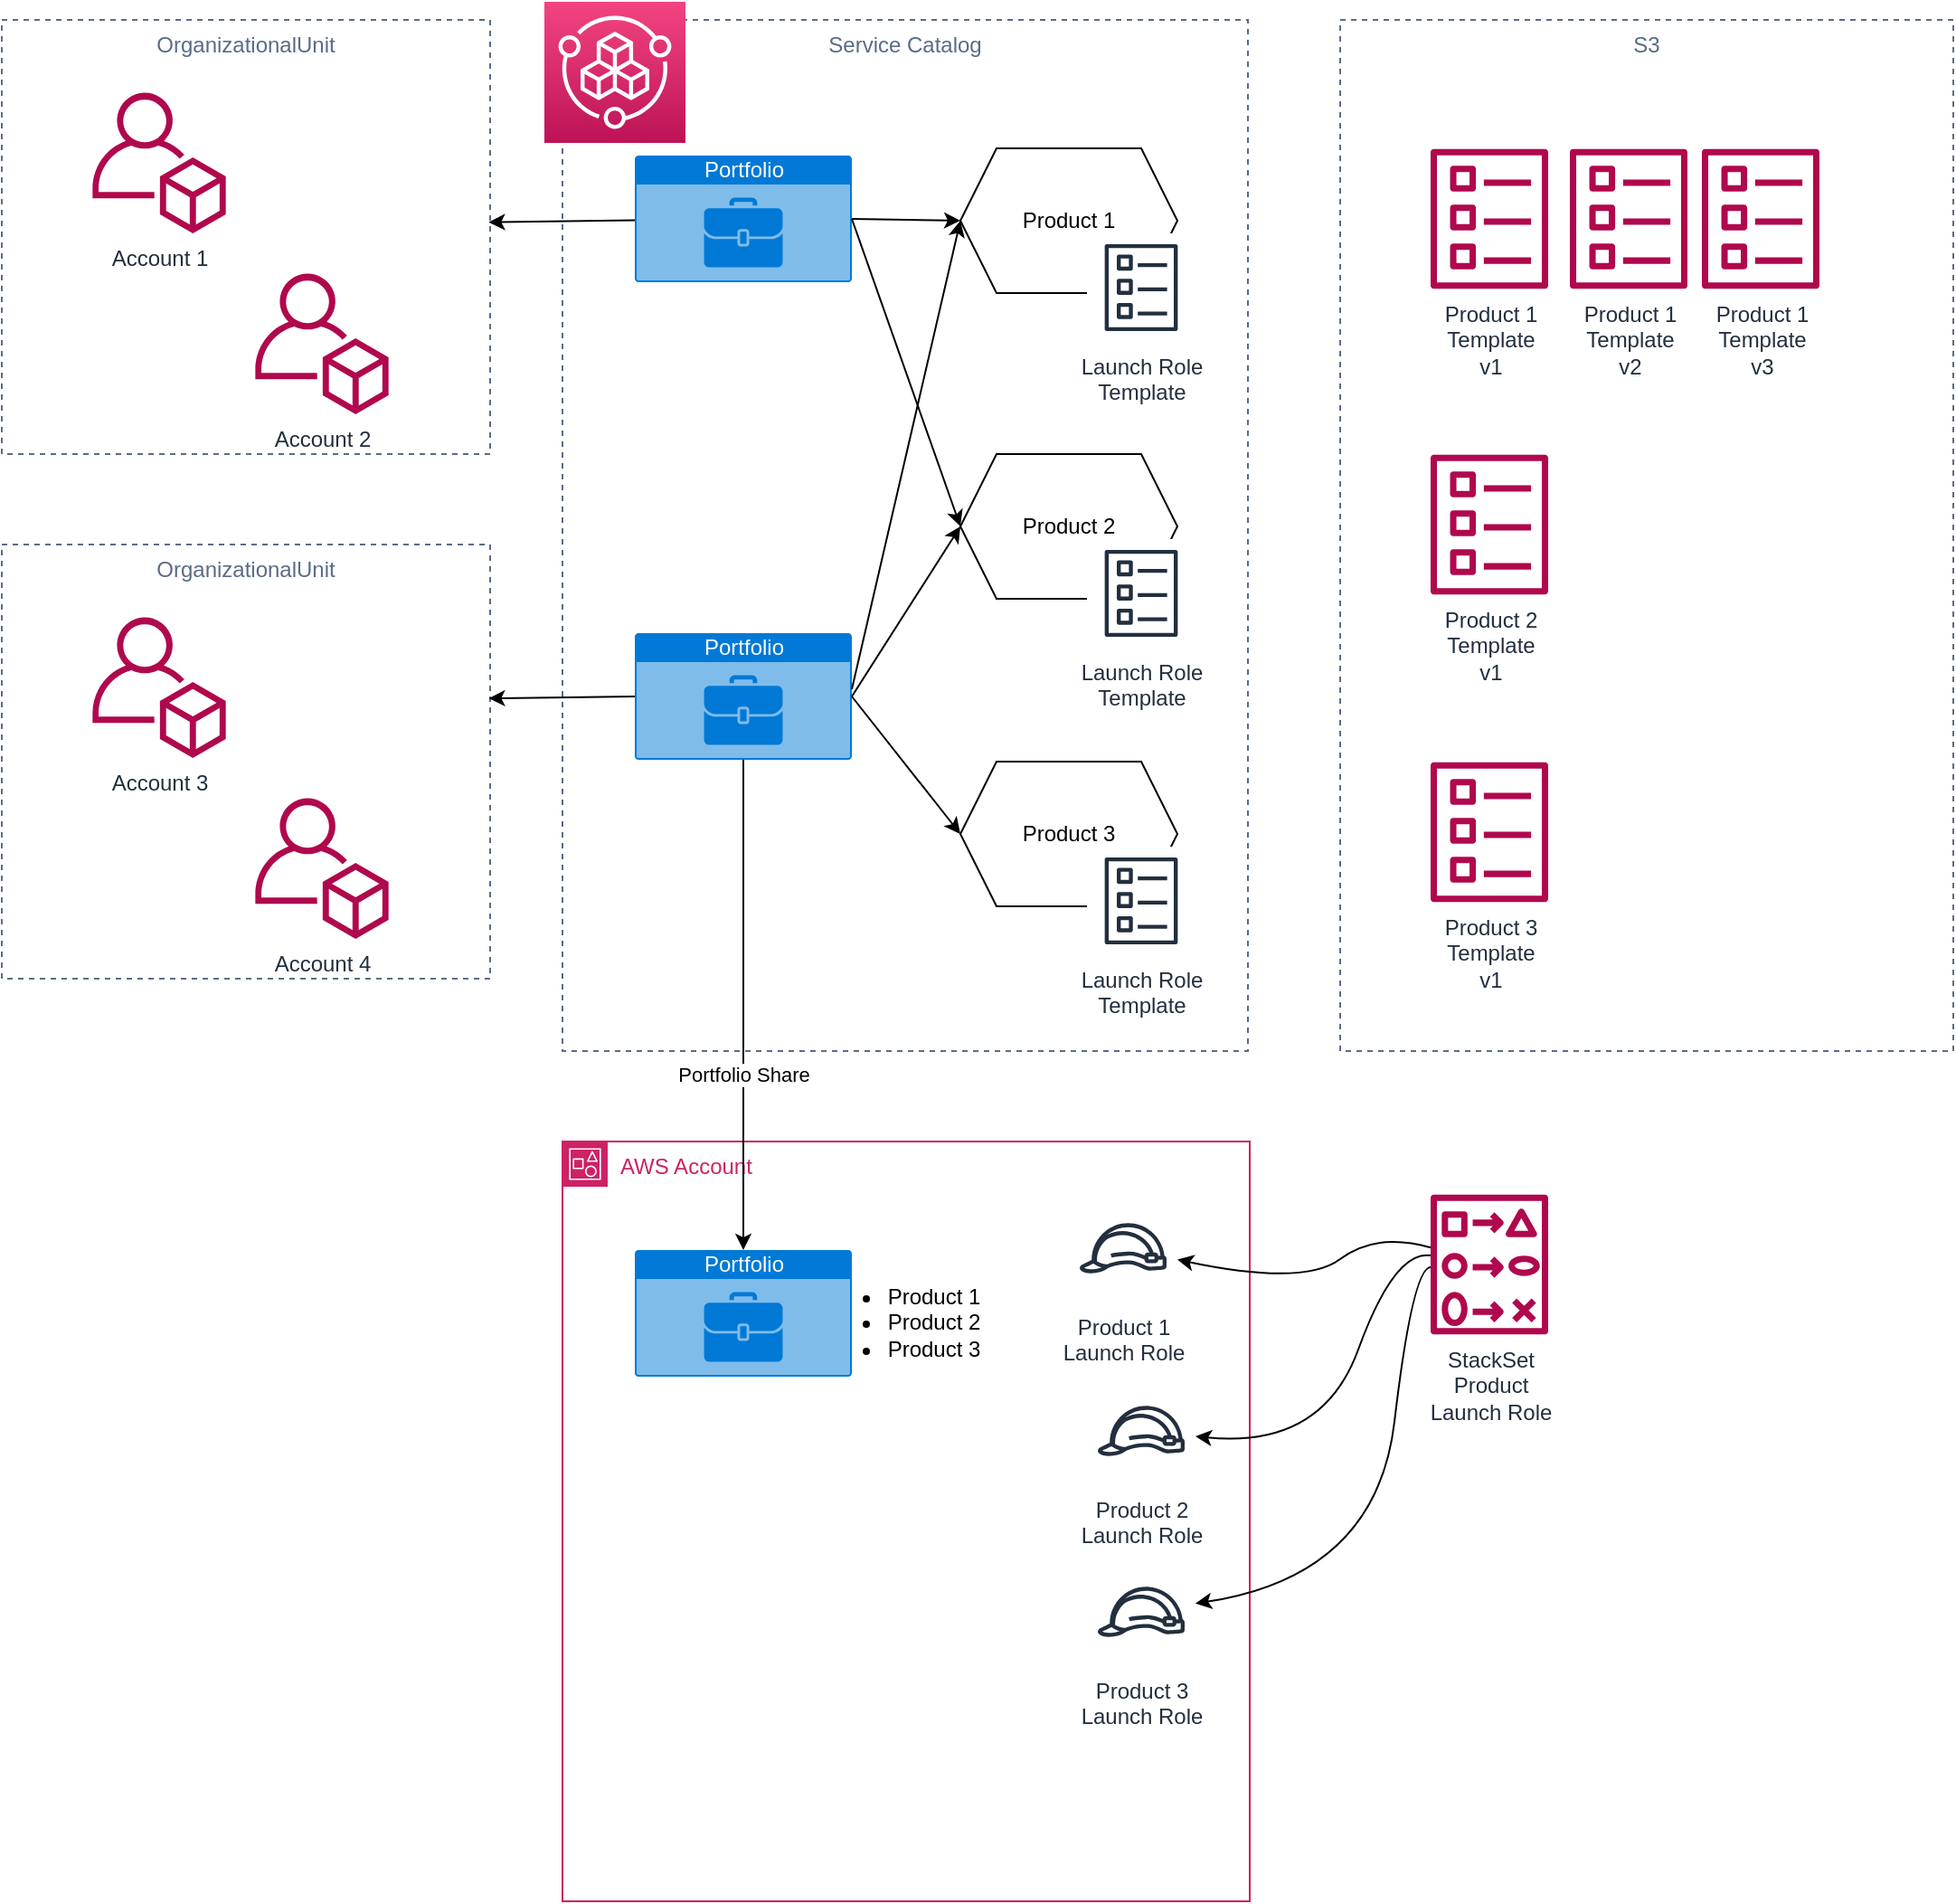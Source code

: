 <mxfile version="20.3.0" type="device" pages="3"><diagram id="Ht1M8jgEwFfnCIfOTk4-" name="Page-1"><mxGraphModel dx="1314" dy="760" grid="1" gridSize="10" guides="1" tooltips="1" connect="1" arrows="1" fold="1" page="1" pageScale="1" pageWidth="1169" pageHeight="827" math="0" shadow="0"><root><mxCell id="0"/><mxCell id="1" parent="0"/><mxCell id="u9q98COGJAKR20-jqzoq-2" value="S3" style="fillColor=none;strokeColor=#5A6C86;dashed=1;verticalAlign=top;fontStyle=0;fontColor=#5A6C86;" vertex="1" parent="1"><mxGeometry x="750" y="40" width="339" height="570" as="geometry"/></mxCell><mxCell id="u9q98COGJAKR20-jqzoq-1" value="Service Catalog&#10;" style="fillColor=none;strokeColor=#5A6C86;dashed=1;verticalAlign=top;fontStyle=0;fontColor=#5A6C86;" vertex="1" parent="1"><mxGeometry x="320" y="40" width="379" height="570" as="geometry"/></mxCell><mxCell id="pxac2ROZIUD7FdqFys7t-3" value="OrganizationalUnit" style="fillColor=none;strokeColor=#5A6C86;dashed=1;verticalAlign=top;fontStyle=0;fontColor=#5A6C86;" vertex="1" parent="1"><mxGeometry x="10" y="40" width="270" height="240" as="geometry"/></mxCell><mxCell id="pxac2ROZIUD7FdqFys7t-5" value="" style="sketch=0;points=[[0,0,0],[0.25,0,0],[0.5,0,0],[0.75,0,0],[1,0,0],[0,1,0],[0.25,1,0],[0.5,1,0],[0.75,1,0],[1,1,0],[0,0.25,0],[0,0.5,0],[0,0.75,0],[1,0.25,0],[1,0.5,0],[1,0.75,0]];points=[[0,0,0],[0.25,0,0],[0.5,0,0],[0.75,0,0],[1,0,0],[0,1,0],[0.25,1,0],[0.5,1,0],[0.75,1,0],[1,1,0],[0,0.25,0],[0,0.5,0],[0,0.75,0],[1,0.25,0],[1,0.5,0],[1,0.75,0]];outlineConnect=0;fontColor=#232F3E;gradientColor=#F34482;gradientDirection=north;fillColor=#BC1356;strokeColor=#ffffff;dashed=0;verticalLabelPosition=bottom;verticalAlign=top;align=center;html=1;fontSize=12;fontStyle=0;aspect=fixed;shape=mxgraph.aws4.resourceIcon;resIcon=mxgraph.aws4.service_catalog;" vertex="1" parent="1"><mxGeometry x="310" y="30" width="78" height="78" as="geometry"/></mxCell><mxCell id="pxac2ROZIUD7FdqFys7t-6" value="AWS Account" style="points=[[0,0],[0.25,0],[0.5,0],[0.75,0],[1,0],[1,0.25],[1,0.5],[1,0.75],[1,1],[0.75,1],[0.5,1],[0.25,1],[0,1],[0,0.75],[0,0.5],[0,0.25]];outlineConnect=0;gradientColor=none;html=1;whiteSpace=wrap;fontSize=12;fontStyle=0;container=1;pointerEvents=0;collapsible=0;recursiveResize=0;shape=mxgraph.aws4.group;grIcon=mxgraph.aws4.group_account;strokeColor=#CD2264;fillColor=none;verticalAlign=top;align=left;spacingLeft=30;fontColor=#CD2264;dashed=0;" vertex="1" parent="1"><mxGeometry x="320" y="660" width="380" height="420" as="geometry"/></mxCell><mxCell id="u9q98COGJAKR20-jqzoq-33" value="Portfolio" style="html=1;strokeColor=none;fillColor=#0079D6;labelPosition=center;verticalLabelPosition=middle;verticalAlign=top;align=center;fontSize=12;outlineConnect=0;spacingTop=-6;fontColor=#FFFFFF;sketch=0;shape=mxgraph.sitemap.portfolio;" vertex="1" parent="pxac2ROZIUD7FdqFys7t-6"><mxGeometry x="40" y="60" width="120" height="70" as="geometry"/></mxCell><mxCell id="pxac2ROZIUD7FdqFys7t-10" value="Product 1&lt;br&gt;Launch Role" style="sketch=0;outlineConnect=0;fontColor=#232F3E;gradientColor=none;strokeColor=#232F3E;fillColor=#ffffff;dashed=0;verticalLabelPosition=bottom;verticalAlign=top;align=center;html=1;fontSize=12;fontStyle=0;aspect=fixed;shape=mxgraph.aws4.resourceIcon;resIcon=mxgraph.aws4.role;" vertex="1" parent="pxac2ROZIUD7FdqFys7t-6"><mxGeometry x="280" y="29" width="60" height="60" as="geometry"/></mxCell><mxCell id="u9q98COGJAKR20-jqzoq-43" value="Product 2&lt;br&gt;Launch Role" style="sketch=0;outlineConnect=0;fontColor=#232F3E;gradientColor=none;strokeColor=#232F3E;fillColor=#ffffff;dashed=0;verticalLabelPosition=bottom;verticalAlign=top;align=center;html=1;fontSize=12;fontStyle=0;aspect=fixed;shape=mxgraph.aws4.resourceIcon;resIcon=mxgraph.aws4.role;" vertex="1" parent="pxac2ROZIUD7FdqFys7t-6"><mxGeometry x="290" y="130" width="60" height="60" as="geometry"/></mxCell><mxCell id="u9q98COGJAKR20-jqzoq-42" value="Product 3&lt;br&gt;Launch Role" style="sketch=0;outlineConnect=0;fontColor=#232F3E;gradientColor=none;strokeColor=#232F3E;fillColor=#ffffff;dashed=0;verticalLabelPosition=bottom;verticalAlign=top;align=center;html=1;fontSize=12;fontStyle=0;aspect=fixed;shape=mxgraph.aws4.resourceIcon;resIcon=mxgraph.aws4.role;" vertex="1" parent="pxac2ROZIUD7FdqFys7t-6"><mxGeometry x="290" y="230" width="60" height="60" as="geometry"/></mxCell><mxCell id="OAt1dElh6M-1hZtu38_h-9" value="&lt;ul&gt;&lt;li&gt;Product 1&lt;/li&gt;&lt;li&gt;Product 2&lt;/li&gt;&lt;li&gt;Product 3&lt;/li&gt;&lt;/ul&gt;" style="text;html=1;align=center;verticalAlign=middle;resizable=0;points=[];autosize=1;strokeColor=none;fillColor=none;" vertex="1" parent="pxac2ROZIUD7FdqFys7t-6"><mxGeometry x="130" y="60" width="110" height="80" as="geometry"/></mxCell><mxCell id="pxac2ROZIUD7FdqFys7t-7" value="Account 1" style="sketch=0;outlineConnect=0;fontColor=#232F3E;gradientColor=none;fillColor=#B0084D;strokeColor=none;dashed=0;verticalLabelPosition=bottom;verticalAlign=top;align=center;html=1;fontSize=12;fontStyle=0;aspect=fixed;pointerEvents=1;shape=mxgraph.aws4.organizations_account;" vertex="1" parent="1"><mxGeometry x="60" y="80" width="74" height="78" as="geometry"/></mxCell><mxCell id="pxac2ROZIUD7FdqFys7t-8" value="Account 2" style="sketch=0;outlineConnect=0;fontColor=#232F3E;gradientColor=none;fillColor=#B0084D;strokeColor=none;dashed=0;verticalLabelPosition=bottom;verticalAlign=top;align=center;html=1;fontSize=12;fontStyle=0;aspect=fixed;pointerEvents=1;shape=mxgraph.aws4.organizations_account;" vertex="1" parent="1"><mxGeometry x="150" y="180" width="74" height="78" as="geometry"/></mxCell><mxCell id="pxac2ROZIUD7FdqFys7t-9" value="Portfolio" style="html=1;strokeColor=none;fillColor=#0079D6;labelPosition=center;verticalLabelPosition=middle;verticalAlign=top;align=center;fontSize=12;outlineConnect=0;spacingTop=-6;fontColor=#FFFFFF;sketch=0;shape=mxgraph.sitemap.portfolio;" vertex="1" parent="1"><mxGeometry x="360" y="115" width="120" height="70" as="geometry"/></mxCell><mxCell id="pxac2ROZIUD7FdqFys7t-11" value="Product 1&lt;br&gt;Template&lt;br&gt;v1" style="sketch=0;outlineConnect=0;fontColor=#232F3E;gradientColor=none;fillColor=#B0084D;strokeColor=none;dashed=0;verticalLabelPosition=bottom;verticalAlign=top;align=center;html=1;fontSize=12;fontStyle=0;aspect=fixed;pointerEvents=1;shape=mxgraph.aws4.template;" vertex="1" parent="1"><mxGeometry x="800" y="111" width="65" height="78" as="geometry"/></mxCell><mxCell id="u9q98COGJAKR20-jqzoq-6" value="Product 1&lt;br&gt;Template&lt;br&gt;v2" style="sketch=0;outlineConnect=0;fontColor=#232F3E;gradientColor=none;fillColor=#B0084D;strokeColor=none;dashed=0;verticalLabelPosition=bottom;verticalAlign=top;align=center;html=1;fontSize=12;fontStyle=0;aspect=fixed;pointerEvents=1;shape=mxgraph.aws4.template;" vertex="1" parent="1"><mxGeometry x="877" y="111" width="65" height="78" as="geometry"/></mxCell><mxCell id="u9q98COGJAKR20-jqzoq-8" value="Product 1&lt;br&gt;Template&lt;br&gt;v3" style="sketch=0;outlineConnect=0;fontColor=#232F3E;gradientColor=none;fillColor=#B0084D;strokeColor=none;dashed=0;verticalLabelPosition=bottom;verticalAlign=top;align=center;html=1;fontSize=12;fontStyle=0;aspect=fixed;pointerEvents=1;shape=mxgraph.aws4.template;" vertex="1" parent="1"><mxGeometry x="950" y="111" width="65" height="78" as="geometry"/></mxCell><mxCell id="u9q98COGJAKR20-jqzoq-9" value="Product 2&lt;br&gt;Template&lt;br&gt;v1" style="sketch=0;outlineConnect=0;fontColor=#232F3E;gradientColor=none;fillColor=#B0084D;strokeColor=none;dashed=0;verticalLabelPosition=bottom;verticalAlign=top;align=center;html=1;fontSize=12;fontStyle=0;aspect=fixed;pointerEvents=1;shape=mxgraph.aws4.template;" vertex="1" parent="1"><mxGeometry x="800" y="280" width="65" height="78" as="geometry"/></mxCell><mxCell id="u9q98COGJAKR20-jqzoq-12" value="Product 3&lt;br&gt;Template&lt;br&gt;v1" style="sketch=0;outlineConnect=0;fontColor=#232F3E;gradientColor=none;fillColor=#B0084D;strokeColor=none;dashed=0;verticalLabelPosition=bottom;verticalAlign=top;align=center;html=1;fontSize=12;fontStyle=0;aspect=fixed;pointerEvents=1;shape=mxgraph.aws4.template;" vertex="1" parent="1"><mxGeometry x="800" y="450" width="65" height="78" as="geometry"/></mxCell><mxCell id="u9q98COGJAKR20-jqzoq-14" value="Product 1" style="shape=hexagon;perimeter=hexagonPerimeter2;whiteSpace=wrap;html=1;fixedSize=1;" vertex="1" parent="1"><mxGeometry x="540" y="111" width="120" height="80" as="geometry"/></mxCell><mxCell id="u9q98COGJAKR20-jqzoq-4" value="Launch Role&lt;br&gt;Template" style="sketch=0;outlineConnect=0;fontColor=#232F3E;gradientColor=none;strokeColor=#232F3E;fillColor=#ffffff;dashed=0;verticalLabelPosition=bottom;verticalAlign=top;align=center;html=1;fontSize=12;fontStyle=0;aspect=fixed;shape=mxgraph.aws4.resourceIcon;resIcon=mxgraph.aws4.template;" vertex="1" parent="1"><mxGeometry x="610" y="158" width="60" height="60" as="geometry"/></mxCell><mxCell id="u9q98COGJAKR20-jqzoq-16" value="Product 2" style="shape=hexagon;perimeter=hexagonPerimeter2;whiteSpace=wrap;html=1;fixedSize=1;" vertex="1" parent="1"><mxGeometry x="540" y="280" width="120" height="80" as="geometry"/></mxCell><mxCell id="u9q98COGJAKR20-jqzoq-17" value="Launch Role&lt;br&gt;Template" style="sketch=0;outlineConnect=0;fontColor=#232F3E;gradientColor=none;strokeColor=#232F3E;fillColor=#ffffff;dashed=0;verticalLabelPosition=bottom;verticalAlign=top;align=center;html=1;fontSize=12;fontStyle=0;aspect=fixed;shape=mxgraph.aws4.resourceIcon;resIcon=mxgraph.aws4.template;" vertex="1" parent="1"><mxGeometry x="610" y="327" width="60" height="60" as="geometry"/></mxCell><mxCell id="u9q98COGJAKR20-jqzoq-18" value="Product 3" style="shape=hexagon;perimeter=hexagonPerimeter2;whiteSpace=wrap;html=1;fixedSize=1;" vertex="1" parent="1"><mxGeometry x="540" y="450" width="120" height="80" as="geometry"/></mxCell><mxCell id="u9q98COGJAKR20-jqzoq-19" value="Launch Role&lt;br&gt;Template" style="sketch=0;outlineConnect=0;fontColor=#232F3E;gradientColor=none;strokeColor=#232F3E;fillColor=#ffffff;dashed=0;verticalLabelPosition=bottom;verticalAlign=top;align=center;html=1;fontSize=12;fontStyle=0;aspect=fixed;shape=mxgraph.aws4.resourceIcon;resIcon=mxgraph.aws4.template;" vertex="1" parent="1"><mxGeometry x="610" y="497" width="60" height="60" as="geometry"/></mxCell><mxCell id="u9q98COGJAKR20-jqzoq-34" value="" style="edgeStyle=orthogonalEdgeStyle;rounded=0;orthogonalLoop=1;jettySize=auto;html=1;" edge="1" parent="1" source="u9q98COGJAKR20-jqzoq-20" target="u9q98COGJAKR20-jqzoq-33"><mxGeometry relative="1" as="geometry"/></mxCell><mxCell id="u9q98COGJAKR20-jqzoq-35" value="Portfolio Share" style="edgeLabel;html=1;align=center;verticalAlign=middle;resizable=0;points=[];" vertex="1" connectable="0" parent="u9q98COGJAKR20-jqzoq-34"><mxGeometry x="0.28" relative="1" as="geometry"><mxPoint as="offset"/></mxGeometry></mxCell><mxCell id="u9q98COGJAKR20-jqzoq-20" value="Portfolio" style="html=1;strokeColor=none;fillColor=#0079D6;labelPosition=center;verticalLabelPosition=middle;verticalAlign=top;align=center;fontSize=12;outlineConnect=0;spacingTop=-6;fontColor=#FFFFFF;sketch=0;shape=mxgraph.sitemap.portfolio;" vertex="1" parent="1"><mxGeometry x="360" y="379" width="120" height="70" as="geometry"/></mxCell><mxCell id="u9q98COGJAKR20-jqzoq-22" value="" style="endArrow=classic;html=1;rounded=0;entryX=0;entryY=0.5;entryDx=0;entryDy=0;exitX=1;exitY=0.5;exitDx=0;exitDy=0;exitPerimeter=0;" edge="1" parent="1" source="u9q98COGJAKR20-jqzoq-20" target="u9q98COGJAKR20-jqzoq-16"><mxGeometry width="50" height="50" relative="1" as="geometry"><mxPoint x="480" y="410" as="sourcePoint"/><mxPoint x="530" y="360" as="targetPoint"/></mxGeometry></mxCell><mxCell id="u9q98COGJAKR20-jqzoq-23" value="" style="endArrow=classic;html=1;rounded=0;entryX=0;entryY=0.5;entryDx=0;entryDy=0;exitX=1;exitY=0.5;exitDx=0;exitDy=0;exitPerimeter=0;" edge="1" parent="1" source="u9q98COGJAKR20-jqzoq-20" target="u9q98COGJAKR20-jqzoq-18"><mxGeometry width="50" height="50" relative="1" as="geometry"><mxPoint x="490" y="424" as="sourcePoint"/><mxPoint x="550" y="330" as="targetPoint"/></mxGeometry></mxCell><mxCell id="u9q98COGJAKR20-jqzoq-24" value="" style="endArrow=classic;html=1;rounded=0;entryX=0;entryY=0.5;entryDx=0;entryDy=0;exitX=1;exitY=0.5;exitDx=0;exitDy=0;exitPerimeter=0;" edge="1" parent="1" source="pxac2ROZIUD7FdqFys7t-9" target="u9q98COGJAKR20-jqzoq-14"><mxGeometry width="50" height="50" relative="1" as="geometry"><mxPoint x="490" y="424" as="sourcePoint"/><mxPoint x="550" y="500" as="targetPoint"/></mxGeometry></mxCell><mxCell id="u9q98COGJAKR20-jqzoq-25" value="" style="endArrow=classic;html=1;rounded=0;entryX=0;entryY=0.5;entryDx=0;entryDy=0;" edge="1" parent="1" target="u9q98COGJAKR20-jqzoq-14"><mxGeometry width="50" height="50" relative="1" as="geometry"><mxPoint x="480" y="410" as="sourcePoint"/><mxPoint x="550" y="330" as="targetPoint"/></mxGeometry></mxCell><mxCell id="u9q98COGJAKR20-jqzoq-26" value="" style="endArrow=classic;html=1;rounded=0;exitX=1;exitY=0.5;exitDx=0;exitDy=0;exitPerimeter=0;" edge="1" parent="1" source="pxac2ROZIUD7FdqFys7t-9"><mxGeometry width="50" height="50" relative="1" as="geometry"><mxPoint x="490" y="160" as="sourcePoint"/><mxPoint x="540" y="320" as="targetPoint"/></mxGeometry></mxCell><mxCell id="u9q98COGJAKR20-jqzoq-27" value="" style="endArrow=classic;html=1;rounded=0;entryX=0.997;entryY=0.466;entryDx=0;entryDy=0;entryPerimeter=0;" edge="1" parent="1" source="pxac2ROZIUD7FdqFys7t-9" target="pxac2ROZIUD7FdqFys7t-3"><mxGeometry width="50" height="50" relative="1" as="geometry"><mxPoint x="355" y="240" as="sourcePoint"/><mxPoint x="415" y="241" as="targetPoint"/></mxGeometry></mxCell><mxCell id="u9q98COGJAKR20-jqzoq-28" value="OrganizationalUnit" style="fillColor=none;strokeColor=#5A6C86;dashed=1;verticalAlign=top;fontStyle=0;fontColor=#5A6C86;" vertex="1" parent="1"><mxGeometry x="10" y="330" width="270" height="240" as="geometry"/></mxCell><mxCell id="u9q98COGJAKR20-jqzoq-29" value="Account 3" style="sketch=0;outlineConnect=0;fontColor=#232F3E;gradientColor=none;fillColor=#B0084D;strokeColor=none;dashed=0;verticalLabelPosition=bottom;verticalAlign=top;align=center;html=1;fontSize=12;fontStyle=0;aspect=fixed;pointerEvents=1;shape=mxgraph.aws4.organizations_account;" vertex="1" parent="1"><mxGeometry x="60" y="370" width="74" height="78" as="geometry"/></mxCell><mxCell id="u9q98COGJAKR20-jqzoq-30" value="Account 4" style="sketch=0;outlineConnect=0;fontColor=#232F3E;gradientColor=none;fillColor=#B0084D;strokeColor=none;dashed=0;verticalLabelPosition=bottom;verticalAlign=top;align=center;html=1;fontSize=12;fontStyle=0;aspect=fixed;pointerEvents=1;shape=mxgraph.aws4.organizations_account;" vertex="1" parent="1"><mxGeometry x="150" y="470" width="74" height="78" as="geometry"/></mxCell><mxCell id="u9q98COGJAKR20-jqzoq-46" value="StackSet&lt;br&gt;Product&lt;br&gt;Launch Role" style="sketch=0;outlineConnect=0;fontColor=#232F3E;gradientColor=none;fillColor=#B0084D;strokeColor=none;dashed=0;verticalLabelPosition=bottom;verticalAlign=top;align=center;html=1;fontSize=12;fontStyle=0;aspect=fixed;pointerEvents=1;shape=mxgraph.aws4.change_set;" vertex="1" parent="1"><mxGeometry x="800" y="689" width="65" height="78" as="geometry"/></mxCell><mxCell id="OAt1dElh6M-1hZtu38_h-5" value="" style="curved=1;endArrow=classic;html=1;rounded=0;" edge="1" parent="1" source="u9q98COGJAKR20-jqzoq-46" target="pxac2ROZIUD7FdqFys7t-10"><mxGeometry width="50" height="50" relative="1" as="geometry"><mxPoint x="680" y="730" as="sourcePoint"/><mxPoint x="730" y="680" as="targetPoint"/><Array as="points"><mxPoint x="770" y="710"/><mxPoint x="730" y="740"/></Array></mxGeometry></mxCell><mxCell id="OAt1dElh6M-1hZtu38_h-6" value="" style="curved=1;endArrow=classic;html=1;rounded=0;" edge="1" parent="1" source="u9q98COGJAKR20-jqzoq-46" target="u9q98COGJAKR20-jqzoq-43"><mxGeometry width="50" height="50" relative="1" as="geometry"><mxPoint x="790" y="730" as="sourcePoint"/><mxPoint x="670" y="727.071" as="targetPoint"/><Array as="points"><mxPoint x="780" y="720"/><mxPoint x="740" y="830"/></Array></mxGeometry></mxCell><mxCell id="OAt1dElh6M-1hZtu38_h-7" value="" style="curved=1;endArrow=classic;html=1;rounded=0;" edge="1" parent="1" source="u9q98COGJAKR20-jqzoq-46" target="u9q98COGJAKR20-jqzoq-42"><mxGeometry width="50" height="50" relative="1" as="geometry"><mxPoint x="810" y="729.619" as="sourcePoint"/><mxPoint x="680" y="808.571" as="targetPoint"/><Array as="points"><mxPoint x="790" y="730"/><mxPoint x="770" y="900"/></Array></mxGeometry></mxCell><mxCell id="OAt1dElh6M-1hZtu38_h-8" value="" style="endArrow=classic;html=1;rounded=0;entryX=0.997;entryY=0.466;entryDx=0;entryDy=0;entryPerimeter=0;" edge="1" parent="1"><mxGeometry width="50" height="50" relative="1" as="geometry"><mxPoint x="360" y="414.004" as="sourcePoint"/><mxPoint x="279.19" y="415.06" as="targetPoint"/></mxGeometry></mxCell></root></mxGraphModel></diagram><diagram name="ServiceCatalog" id="F9vPmYUV5axr4XJQUUX7"><mxGraphModel dx="1380" dy="798" grid="1" gridSize="10" guides="1" tooltips="1" connect="1" arrows="1" fold="1" page="1" pageScale="1" pageWidth="1169" pageHeight="827" math="0" shadow="0"><root><mxCell id="Xnd7-XINt6Oav4XRv88A-0"/><mxCell id="Xnd7-XINt6Oav4XRv88A-1" parent="Xnd7-XINt6Oav4XRv88A-0"/><mxCell id="Xnd7-XINt6Oav4XRv88A-2" value="S3" style="fillColor=none;strokeColor=#5A6C86;dashed=1;verticalAlign=top;fontStyle=0;fontColor=#5A6C86;" vertex="1" parent="Xnd7-XINt6Oav4XRv88A-1"><mxGeometry x="750" y="40" width="339" height="570" as="geometry"/></mxCell><mxCell id="Xnd7-XINt6Oav4XRv88A-3" value="Service Catalog&#10;" style="fillColor=none;strokeColor=#5A6C86;dashed=1;verticalAlign=top;fontStyle=0;fontColor=#5A6C86;" vertex="1" parent="Xnd7-XINt6Oav4XRv88A-1"><mxGeometry x="320" y="40" width="379" height="570" as="geometry"/></mxCell><mxCell id="Xnd7-XINt6Oav4XRv88A-4" value="OrganizationalUnit" style="fillColor=none;strokeColor=#5A6C86;dashed=1;verticalAlign=top;fontStyle=0;fontColor=#5A6C86;" vertex="1" parent="Xnd7-XINt6Oav4XRv88A-1"><mxGeometry x="10" y="40" width="270" height="240" as="geometry"/></mxCell><mxCell id="Xnd7-XINt6Oav4XRv88A-5" value="" style="sketch=0;points=[[0,0,0],[0.25,0,0],[0.5,0,0],[0.75,0,0],[1,0,0],[0,1,0],[0.25,1,0],[0.5,1,0],[0.75,1,0],[1,1,0],[0,0.25,0],[0,0.5,0],[0,0.75,0],[1,0.25,0],[1,0.5,0],[1,0.75,0]];points=[[0,0,0],[0.25,0,0],[0.5,0,0],[0.75,0,0],[1,0,0],[0,1,0],[0.25,1,0],[0.5,1,0],[0.75,1,0],[1,1,0],[0,0.25,0],[0,0.5,0],[0,0.75,0],[1,0.25,0],[1,0.5,0],[1,0.75,0]];outlineConnect=0;fontColor=#232F3E;gradientColor=#F34482;gradientDirection=north;fillColor=#BC1356;strokeColor=#ffffff;dashed=0;verticalLabelPosition=bottom;verticalAlign=top;align=center;html=1;fontSize=12;fontStyle=0;aspect=fixed;shape=mxgraph.aws4.resourceIcon;resIcon=mxgraph.aws4.service_catalog;" vertex="1" parent="Xnd7-XINt6Oav4XRv88A-1"><mxGeometry x="310" y="30" width="78" height="78" as="geometry"/></mxCell><mxCell id="Xnd7-XINt6Oav4XRv88A-6" value="AWS Account" style="points=[[0,0],[0.25,0],[0.5,0],[0.75,0],[1,0],[1,0.25],[1,0.5],[1,0.75],[1,1],[0.75,1],[0.5,1],[0.25,1],[0,1],[0,0.75],[0,0.5],[0,0.25]];outlineConnect=0;gradientColor=none;html=1;whiteSpace=wrap;fontSize=12;fontStyle=0;container=1;pointerEvents=0;collapsible=0;recursiveResize=0;shape=mxgraph.aws4.group;grIcon=mxgraph.aws4.group_account;strokeColor=#CD2264;fillColor=none;verticalAlign=top;align=left;spacingLeft=30;fontColor=#CD2264;dashed=0;" vertex="1" parent="Xnd7-XINt6Oav4XRv88A-1"><mxGeometry x="320" y="660" width="380" height="420" as="geometry"/></mxCell><mxCell id="Xnd7-XINt6Oav4XRv88A-7" value="Portfolio" style="html=1;strokeColor=none;fillColor=#0079D6;labelPosition=center;verticalLabelPosition=middle;verticalAlign=top;align=center;fontSize=12;outlineConnect=0;spacingTop=-6;fontColor=#FFFFFF;sketch=0;shape=mxgraph.sitemap.portfolio;" vertex="1" parent="Xnd7-XINt6Oav4XRv88A-6"><mxGeometry x="40" y="60" width="120" height="70" as="geometry"/></mxCell><mxCell id="Xnd7-XINt6Oav4XRv88A-8" value="Product 1&lt;br&gt;Launch Role" style="sketch=0;outlineConnect=0;fontColor=#232F3E;gradientColor=none;strokeColor=#232F3E;fillColor=#ffffff;dashed=0;verticalLabelPosition=bottom;verticalAlign=top;align=center;html=1;fontSize=12;fontStyle=0;aspect=fixed;shape=mxgraph.aws4.resourceIcon;resIcon=mxgraph.aws4.role;" vertex="1" parent="Xnd7-XINt6Oav4XRv88A-6"><mxGeometry x="280" y="29" width="60" height="60" as="geometry"/></mxCell><mxCell id="Xnd7-XINt6Oav4XRv88A-9" value="Product 2&lt;br&gt;Launch Role" style="sketch=0;outlineConnect=0;fontColor=#232F3E;gradientColor=none;strokeColor=#232F3E;fillColor=#ffffff;dashed=0;verticalLabelPosition=bottom;verticalAlign=top;align=center;html=1;fontSize=12;fontStyle=0;aspect=fixed;shape=mxgraph.aws4.resourceIcon;resIcon=mxgraph.aws4.role;" vertex="1" parent="Xnd7-XINt6Oav4XRv88A-6"><mxGeometry x="290" y="130" width="60" height="60" as="geometry"/></mxCell><mxCell id="Xnd7-XINt6Oav4XRv88A-10" value="Product 3&lt;br&gt;Launch Role" style="sketch=0;outlineConnect=0;fontColor=#232F3E;gradientColor=none;strokeColor=#232F3E;fillColor=#ffffff;dashed=0;verticalLabelPosition=bottom;verticalAlign=top;align=center;html=1;fontSize=12;fontStyle=0;aspect=fixed;shape=mxgraph.aws4.resourceIcon;resIcon=mxgraph.aws4.role;" vertex="1" parent="Xnd7-XINt6Oav4XRv88A-6"><mxGeometry x="290" y="230" width="60" height="60" as="geometry"/></mxCell><mxCell id="Xnd7-XINt6Oav4XRv88A-11" value="&lt;ul&gt;&lt;li&gt;Product 1&lt;/li&gt;&lt;li&gt;Product 2&lt;/li&gt;&lt;li&gt;Product 3&lt;/li&gt;&lt;/ul&gt;" style="text;html=1;align=center;verticalAlign=middle;resizable=0;points=[];autosize=1;strokeColor=none;fillColor=none;" vertex="1" parent="Xnd7-XINt6Oav4XRv88A-6"><mxGeometry x="130" y="60" width="110" height="80" as="geometry"/></mxCell><mxCell id="Xnd7-XINt6Oav4XRv88A-12" value="Account 1" style="sketch=0;outlineConnect=0;fontColor=#232F3E;gradientColor=none;fillColor=#B0084D;strokeColor=none;dashed=0;verticalLabelPosition=bottom;verticalAlign=top;align=center;html=1;fontSize=12;fontStyle=0;aspect=fixed;pointerEvents=1;shape=mxgraph.aws4.organizations_account;" vertex="1" parent="Xnd7-XINt6Oav4XRv88A-1"><mxGeometry x="60" y="80" width="74" height="78" as="geometry"/></mxCell><mxCell id="Xnd7-XINt6Oav4XRv88A-13" value="Account 2" style="sketch=0;outlineConnect=0;fontColor=#232F3E;gradientColor=none;fillColor=#B0084D;strokeColor=none;dashed=0;verticalLabelPosition=bottom;verticalAlign=top;align=center;html=1;fontSize=12;fontStyle=0;aspect=fixed;pointerEvents=1;shape=mxgraph.aws4.organizations_account;" vertex="1" parent="Xnd7-XINt6Oav4XRv88A-1"><mxGeometry x="150" y="180" width="74" height="78" as="geometry"/></mxCell><mxCell id="Xnd7-XINt6Oav4XRv88A-14" value="Portfolio" style="html=1;strokeColor=none;fillColor=#0079D6;labelPosition=center;verticalLabelPosition=middle;verticalAlign=top;align=center;fontSize=12;outlineConnect=0;spacingTop=-6;fontColor=#FFFFFF;sketch=0;shape=mxgraph.sitemap.portfolio;" vertex="1" parent="Xnd7-XINt6Oav4XRv88A-1"><mxGeometry x="360" y="115" width="120" height="70" as="geometry"/></mxCell><mxCell id="Xnd7-XINt6Oav4XRv88A-15" value="Product 1&lt;br&gt;Template&lt;br&gt;v1" style="sketch=0;outlineConnect=0;fontColor=#232F3E;gradientColor=none;fillColor=#B0084D;strokeColor=none;dashed=0;verticalLabelPosition=bottom;verticalAlign=top;align=center;html=1;fontSize=12;fontStyle=0;aspect=fixed;pointerEvents=1;shape=mxgraph.aws4.template;" vertex="1" parent="Xnd7-XINt6Oav4XRv88A-1"><mxGeometry x="800" y="111" width="65" height="78" as="geometry"/></mxCell><mxCell id="Xnd7-XINt6Oav4XRv88A-16" value="Product 1&lt;br&gt;Template&lt;br&gt;v2" style="sketch=0;outlineConnect=0;fontColor=#232F3E;gradientColor=none;fillColor=#B0084D;strokeColor=none;dashed=0;verticalLabelPosition=bottom;verticalAlign=top;align=center;html=1;fontSize=12;fontStyle=0;aspect=fixed;pointerEvents=1;shape=mxgraph.aws4.template;" vertex="1" parent="Xnd7-XINt6Oav4XRv88A-1"><mxGeometry x="877" y="111" width="65" height="78" as="geometry"/></mxCell><mxCell id="Xnd7-XINt6Oav4XRv88A-17" value="Product 1&lt;br&gt;Template&lt;br&gt;v3" style="sketch=0;outlineConnect=0;fontColor=#232F3E;gradientColor=none;fillColor=#B0084D;strokeColor=none;dashed=0;verticalLabelPosition=bottom;verticalAlign=top;align=center;html=1;fontSize=12;fontStyle=0;aspect=fixed;pointerEvents=1;shape=mxgraph.aws4.template;" vertex="1" parent="Xnd7-XINt6Oav4XRv88A-1"><mxGeometry x="950" y="111" width="65" height="78" as="geometry"/></mxCell><mxCell id="Xnd7-XINt6Oav4XRv88A-18" value="Product 2&lt;br&gt;Template&lt;br&gt;v1" style="sketch=0;outlineConnect=0;fontColor=#232F3E;gradientColor=none;fillColor=#B0084D;strokeColor=none;dashed=0;verticalLabelPosition=bottom;verticalAlign=top;align=center;html=1;fontSize=12;fontStyle=0;aspect=fixed;pointerEvents=1;shape=mxgraph.aws4.template;" vertex="1" parent="Xnd7-XINt6Oav4XRv88A-1"><mxGeometry x="800" y="280" width="65" height="78" as="geometry"/></mxCell><mxCell id="Xnd7-XINt6Oav4XRv88A-19" value="Product 3&lt;br&gt;Template&lt;br&gt;v1" style="sketch=0;outlineConnect=0;fontColor=#232F3E;gradientColor=none;fillColor=#B0084D;strokeColor=none;dashed=0;verticalLabelPosition=bottom;verticalAlign=top;align=center;html=1;fontSize=12;fontStyle=0;aspect=fixed;pointerEvents=1;shape=mxgraph.aws4.template;" vertex="1" parent="Xnd7-XINt6Oav4XRv88A-1"><mxGeometry x="800" y="450" width="65" height="78" as="geometry"/></mxCell><mxCell id="Xnd7-XINt6Oav4XRv88A-26" value="" style="edgeStyle=orthogonalEdgeStyle;rounded=0;orthogonalLoop=1;jettySize=auto;html=1;" edge="1" parent="Xnd7-XINt6Oav4XRv88A-1" source="Xnd7-XINt6Oav4XRv88A-28" target="Xnd7-XINt6Oav4XRv88A-7"><mxGeometry relative="1" as="geometry"/></mxCell><mxCell id="Xnd7-XINt6Oav4XRv88A-27" value="Portfolio Share" style="edgeLabel;html=1;align=center;verticalAlign=middle;resizable=0;points=[];" vertex="1" connectable="0" parent="Xnd7-XINt6Oav4XRv88A-26"><mxGeometry x="0.28" relative="1" as="geometry"><mxPoint as="offset"/></mxGeometry></mxCell><mxCell id="Xnd7-XINt6Oav4XRv88A-28" value="Portfolio" style="html=1;strokeColor=none;fillColor=#0079D6;labelPosition=center;verticalLabelPosition=middle;verticalAlign=top;align=center;fontSize=12;outlineConnect=0;spacingTop=-6;fontColor=#FFFFFF;sketch=0;shape=mxgraph.sitemap.portfolio;" vertex="1" parent="Xnd7-XINt6Oav4XRv88A-1"><mxGeometry x="360" y="379" width="120" height="70" as="geometry"/></mxCell><mxCell id="Xnd7-XINt6Oav4XRv88A-34" value="" style="endArrow=classic;html=1;rounded=0;entryX=0.997;entryY=0.466;entryDx=0;entryDy=0;entryPerimeter=0;" edge="1" parent="Xnd7-XINt6Oav4XRv88A-1" source="Xnd7-XINt6Oav4XRv88A-14" target="Xnd7-XINt6Oav4XRv88A-4"><mxGeometry width="50" height="50" relative="1" as="geometry"><mxPoint x="355" y="240" as="sourcePoint"/><mxPoint x="415" y="241" as="targetPoint"/></mxGeometry></mxCell><mxCell id="Xnd7-XINt6Oav4XRv88A-35" value="OrganizationalUnit" style="fillColor=none;strokeColor=#5A6C86;dashed=1;verticalAlign=top;fontStyle=0;fontColor=#5A6C86;" vertex="1" parent="Xnd7-XINt6Oav4XRv88A-1"><mxGeometry x="10" y="330" width="270" height="240" as="geometry"/></mxCell><mxCell id="Xnd7-XINt6Oav4XRv88A-36" value="Account 3" style="sketch=0;outlineConnect=0;fontColor=#232F3E;gradientColor=none;fillColor=#B0084D;strokeColor=none;dashed=0;verticalLabelPosition=bottom;verticalAlign=top;align=center;html=1;fontSize=12;fontStyle=0;aspect=fixed;pointerEvents=1;shape=mxgraph.aws4.organizations_account;" vertex="1" parent="Xnd7-XINt6Oav4XRv88A-1"><mxGeometry x="60" y="370" width="74" height="78" as="geometry"/></mxCell><mxCell id="Xnd7-XINt6Oav4XRv88A-37" value="Account 4" style="sketch=0;outlineConnect=0;fontColor=#232F3E;gradientColor=none;fillColor=#B0084D;strokeColor=none;dashed=0;verticalLabelPosition=bottom;verticalAlign=top;align=center;html=1;fontSize=12;fontStyle=0;aspect=fixed;pointerEvents=1;shape=mxgraph.aws4.organizations_account;" vertex="1" parent="Xnd7-XINt6Oav4XRv88A-1"><mxGeometry x="150" y="470" width="74" height="78" as="geometry"/></mxCell><mxCell id="Xnd7-XINt6Oav4XRv88A-38" value="StackSet&lt;br&gt;Product&lt;br&gt;Launch Role" style="sketch=0;outlineConnect=0;fontColor=#232F3E;gradientColor=none;fillColor=#B0084D;strokeColor=none;dashed=0;verticalLabelPosition=bottom;verticalAlign=top;align=center;html=1;fontSize=12;fontStyle=0;aspect=fixed;pointerEvents=1;shape=mxgraph.aws4.change_set;" vertex="1" parent="Xnd7-XINt6Oav4XRv88A-1"><mxGeometry x="800" y="689" width="65" height="78" as="geometry"/></mxCell><mxCell id="Xnd7-XINt6Oav4XRv88A-39" value="" style="curved=1;endArrow=classic;html=1;rounded=0;" edge="1" parent="Xnd7-XINt6Oav4XRv88A-1" source="Xnd7-XINt6Oav4XRv88A-38" target="Xnd7-XINt6Oav4XRv88A-8"><mxGeometry width="50" height="50" relative="1" as="geometry"><mxPoint x="680" y="730" as="sourcePoint"/><mxPoint x="730" y="680" as="targetPoint"/><Array as="points"><mxPoint x="770" y="710"/><mxPoint x="730" y="740"/></Array></mxGeometry></mxCell><mxCell id="Xnd7-XINt6Oav4XRv88A-40" value="" style="curved=1;endArrow=classic;html=1;rounded=0;" edge="1" parent="Xnd7-XINt6Oav4XRv88A-1" source="Xnd7-XINt6Oav4XRv88A-38" target="Xnd7-XINt6Oav4XRv88A-9"><mxGeometry width="50" height="50" relative="1" as="geometry"><mxPoint x="790" y="730" as="sourcePoint"/><mxPoint x="670" y="727.071" as="targetPoint"/><Array as="points"><mxPoint x="780" y="720"/><mxPoint x="740" y="830"/></Array></mxGeometry></mxCell><mxCell id="Xnd7-XINt6Oav4XRv88A-41" value="" style="curved=1;endArrow=classic;html=1;rounded=0;" edge="1" parent="Xnd7-XINt6Oav4XRv88A-1" source="Xnd7-XINt6Oav4XRv88A-38" target="Xnd7-XINt6Oav4XRv88A-10"><mxGeometry width="50" height="50" relative="1" as="geometry"><mxPoint x="810" y="729.619" as="sourcePoint"/><mxPoint x="680" y="808.571" as="targetPoint"/><Array as="points"><mxPoint x="790" y="730"/><mxPoint x="770" y="900"/></Array></mxGeometry></mxCell><mxCell id="Xnd7-XINt6Oav4XRv88A-42" value="" style="endArrow=classic;html=1;rounded=0;entryX=0.997;entryY=0.466;entryDx=0;entryDy=0;entryPerimeter=0;" edge="1" parent="Xnd7-XINt6Oav4XRv88A-1"><mxGeometry width="50" height="50" relative="1" as="geometry"><mxPoint x="360" y="414.004" as="sourcePoint"/><mxPoint x="279.19" y="415.06" as="targetPoint"/></mxGeometry></mxCell><mxCell id="I60aT1M9uoMjx7m58HKS-0" value="&lt;ul&gt;&lt;li&gt;Product 1&lt;/li&gt;&lt;li&gt;Product 2&lt;/li&gt;&lt;li&gt;Product 3&lt;/li&gt;&lt;/ul&gt;" style="text;html=1;align=center;verticalAlign=middle;resizable=0;points=[];autosize=1;strokeColor=none;fillColor=none;" vertex="1" parent="Xnd7-XINt6Oav4XRv88A-1"><mxGeometry x="455" y="374" width="110" height="80" as="geometry"/></mxCell><mxCell id="I60aT1M9uoMjx7m58HKS-1" value="&lt;ul&gt;&lt;li&gt;Product 1&lt;/li&gt;&lt;li&gt;Product 2&lt;/li&gt;&lt;/ul&gt;" style="text;html=1;align=center;verticalAlign=middle;resizable=0;points=[];autosize=1;strokeColor=none;fillColor=none;" vertex="1" parent="Xnd7-XINt6Oav4XRv88A-1"><mxGeometry x="454.5" y="116" width="110" height="70" as="geometry"/></mxCell><mxCell id="I60aT1M9uoMjx7m58HKS-2" value="The permissions starting&lt;br&gt;a product are handled&lt;br&gt;separate from the Portfolio&lt;br&gt;Share.&lt;br&gt;&lt;br&gt;We have a StackSet, that&lt;br&gt;rolls out the permissions&lt;br&gt;needed, on every account&lt;br&gt;in the OU's a Portfolio is&lt;br&gt;shared to" style="text;html=1;align=center;verticalAlign=middle;resizable=0;points=[];autosize=1;strokeColor=none;fillColor=none;" vertex="1" parent="Xnd7-XINt6Oav4XRv88A-1"><mxGeometry x="902.5" y="667" width="160" height="160" as="geometry"/></mxCell><mxCell id="I60aT1M9uoMjx7m58HKS-3" value="The Portfolio Share will give every&lt;br&gt;account in the OU access to the&lt;br&gt;Product Templates in the&amp;nbsp;&lt;br&gt;Shared Services account&lt;br&gt;&lt;br&gt;BUT&lt;br&gt;&lt;br&gt;The Portfolio will only be made&lt;br&gt;available in the accounts, if a&lt;br&gt;Service Catalog Administrator&lt;br&gt;make select Products or&amp;nbsp;&lt;br&gt;the entire Portfolio available to&amp;nbsp;&lt;br&gt;users of the account." style="text;html=1;align=center;verticalAlign=middle;resizable=0;points=[];autosize=1;strokeColor=none;fillColor=none;" vertex="1" parent="Xnd7-XINt6Oav4XRv88A-1"><mxGeometry x="45" y="610" width="200" height="200" as="geometry"/></mxCell></root></mxGraphModel></diagram><diagram id="g1Sw4LRn_dEPpRsd7iih" name="Side-2"><mxGraphModel dx="1142" dy="798" grid="1" gridSize="10" guides="1" tooltips="1" connect="1" arrows="1" fold="1" page="1" pageScale="1" pageWidth="1169" pageHeight="827" math="0" shadow="0"><root><mxCell id="0"/><mxCell id="1" parent="0"/><mxCell id="roNrn8XRH5kjJZtAYW7M-1" value="" style="whiteSpace=wrap;html=1;aspect=fixed;" vertex="1" parent="1"><mxGeometry x="240" y="120" width="560" height="560" as="geometry"/></mxCell></root></mxGraphModel></diagram></mxfile>